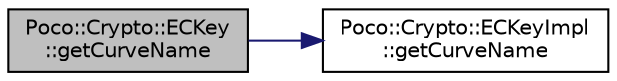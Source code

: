 digraph "Poco::Crypto::ECKey::getCurveName"
{
 // LATEX_PDF_SIZE
  edge [fontname="Helvetica",fontsize="10",labelfontname="Helvetica",labelfontsize="10"];
  node [fontname="Helvetica",fontsize="10",shape=record];
  rankdir="LR";
  Node1 [label="Poco::Crypto::ECKey\l::getCurveName",height=0.2,width=0.4,color="black", fillcolor="grey75", style="filled", fontcolor="black",tooltip="Returns the impl object."];
  Node1 -> Node2 [color="midnightblue",fontsize="10",style="solid"];
  Node2 [label="Poco::Crypto::ECKeyImpl\l::getCurveName",height=0.2,width=0.4,color="black", fillcolor="white", style="filled",URL="$classPoco_1_1Crypto_1_1ECKeyImpl.html#aa939619ef4ac72d0776fba333bf0587d",tooltip=" "];
}
